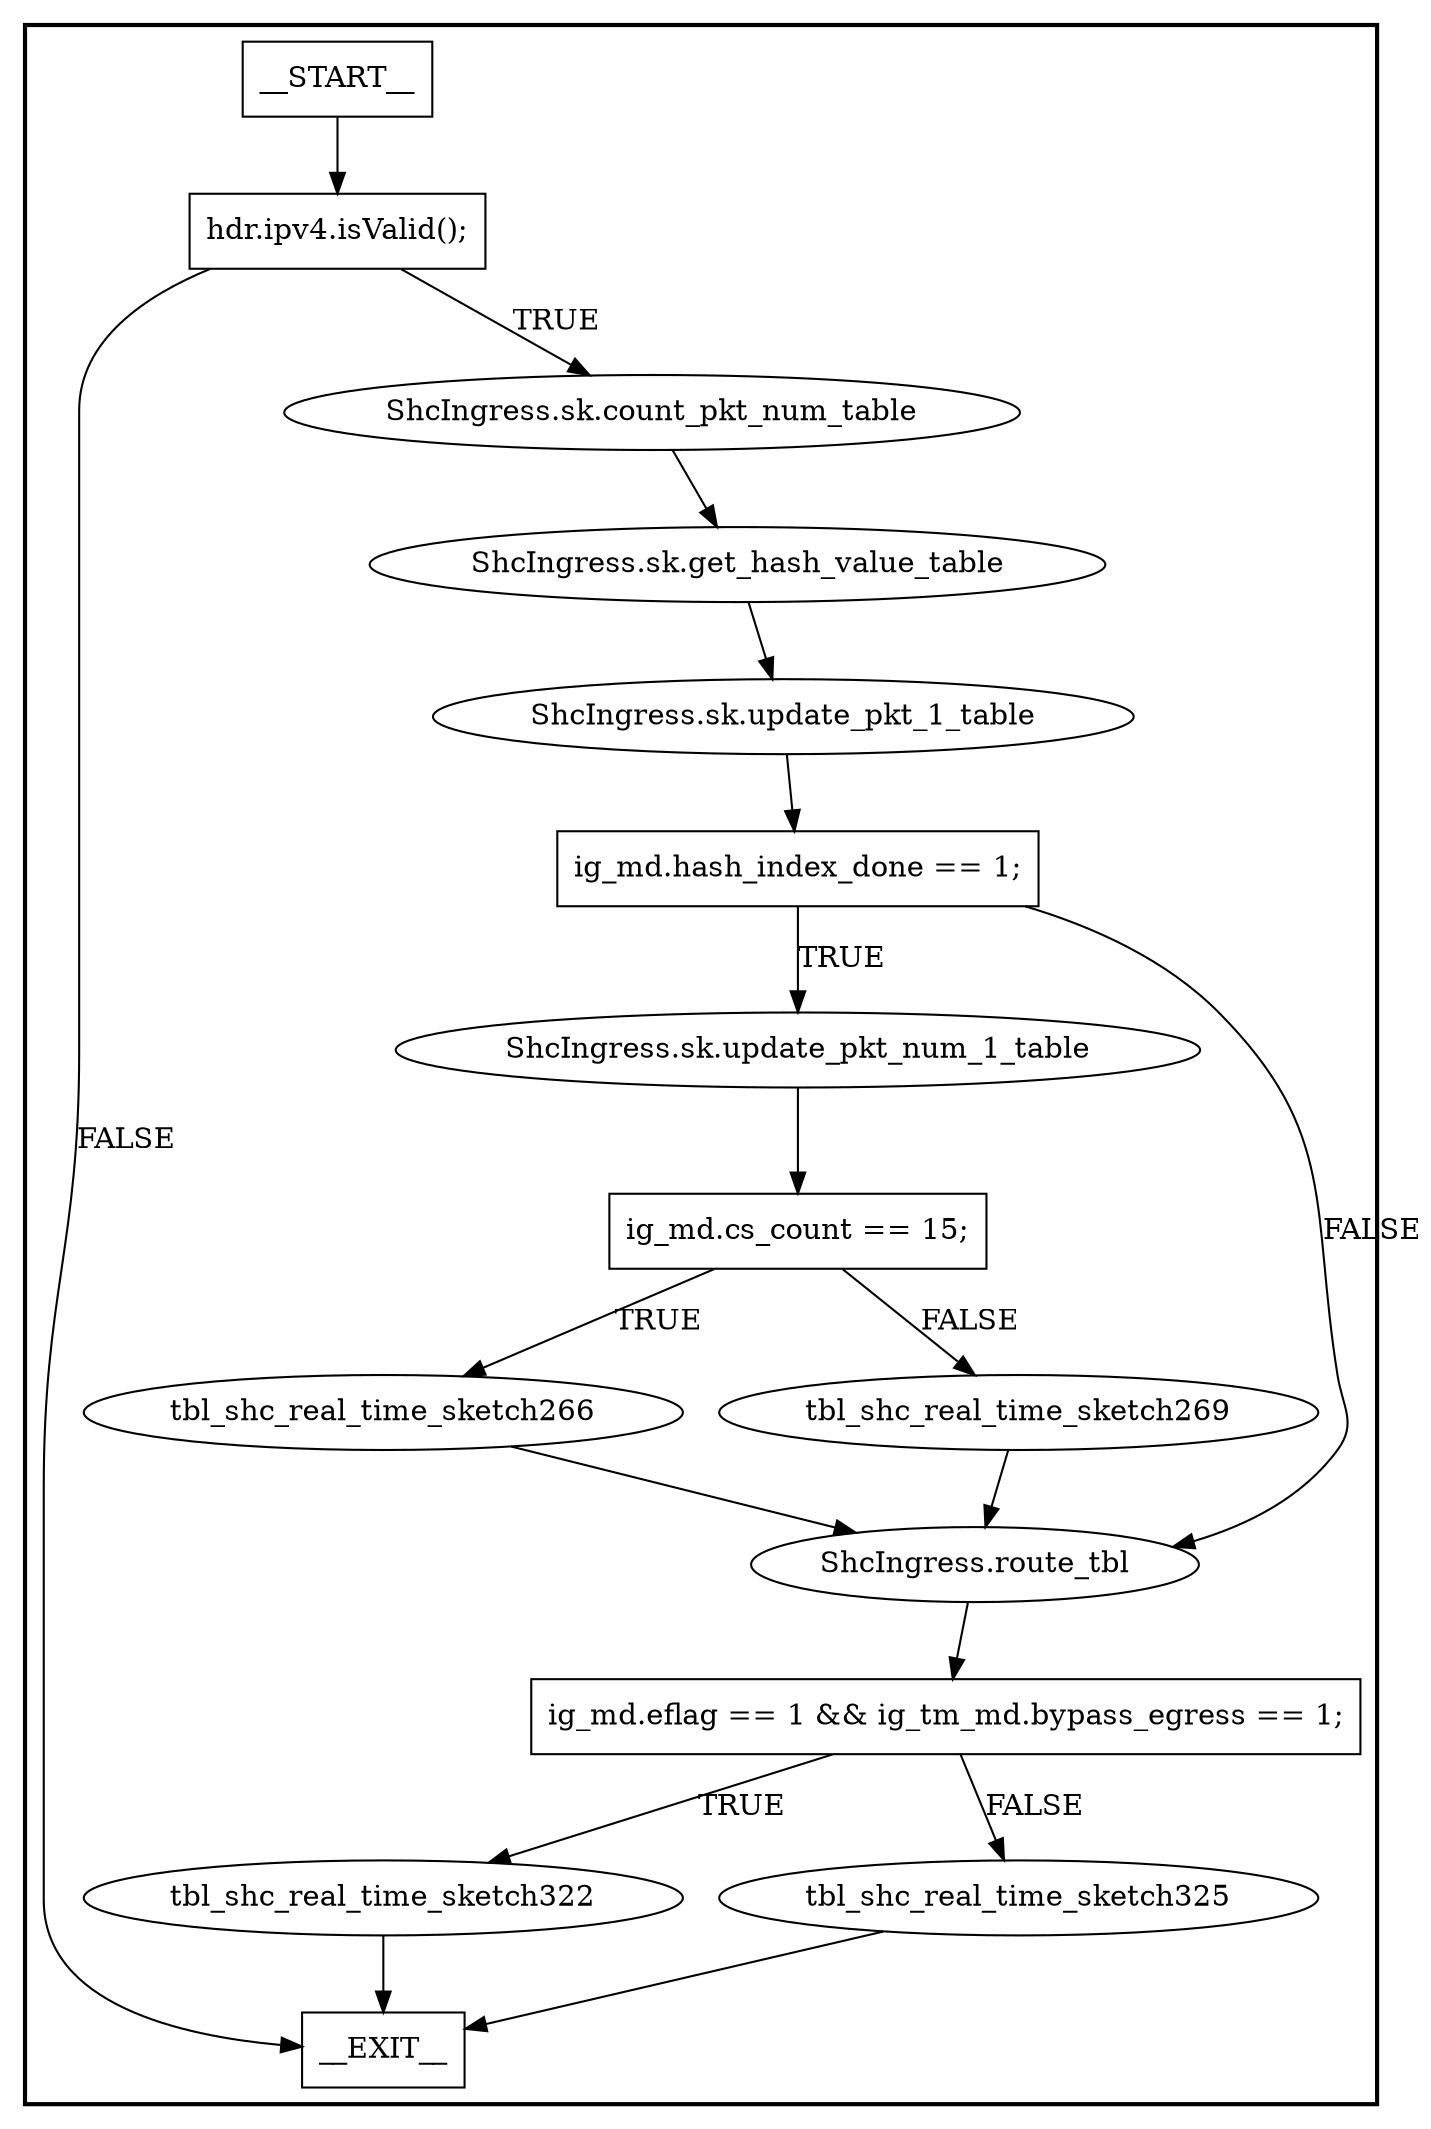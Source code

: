 digraph ShcIngress {
subgraph cluster {
graph [
label="", labeljust=r, style=bold];
0[label=__START__, margin="", shape=rectangle, style=solid];
1[label=__EXIT__, margin="", shape=rectangle, style=solid];
2[label="hdr.ipv4.isValid();", margin="", shape=rectangle, style=solid];
3[label="ShcIngress.sk.count_pkt_num_table", margin="", shape=ellipse, style=solid];
4[label="ShcIngress.sk.get_hash_value_table", margin="", shape=ellipse, style=solid];
5[label="ShcIngress.sk.update_pkt_1_table", margin="", shape=ellipse, style=solid];
6[label="ig_md.hash_index_done == 1;", margin="", shape=rectangle, style=solid];
7[label="ShcIngress.sk.update_pkt_num_1_table", margin="", shape=ellipse, style=solid];
8[label="ig_md.cs_count == 15;", margin="", shape=rectangle, style=solid];
9[label=tbl_shc_real_time_sketch266, margin="", shape=ellipse, style=solid];
10[label=tbl_shc_real_time_sketch269, margin="", shape=ellipse, style=solid];
11[label="ShcIngress.route_tbl", margin="", shape=ellipse, style=solid];
12[label="ig_md.eflag == 1 && ig_tm_md.bypass_egress == 1;", margin="", shape=rectangle, style=solid];
13[label=tbl_shc_real_time_sketch322, margin="", shape=ellipse, style=solid];
14[label=tbl_shc_real_time_sketch325, margin="", shape=ellipse, style=solid];
0 -> 2[label=""];
2 -> 3[label=TRUE];
2 -> 1[label=FALSE];
3 -> 4[label=""];
4 -> 5[label=""];
5 -> 6[label=""];
6 -> 7[label=TRUE];
6 -> 11[label=FALSE];
7 -> 8[label=""];
8 -> 9[label=TRUE];
8 -> 10[label=FALSE];
9 -> 11[label=""];
10 -> 11[label=""];
11 -> 12[label=""];
12 -> 13[label=TRUE];
12 -> 14[label=FALSE];
13 -> 1[label=""];
14 -> 1[label=""];
}
}
